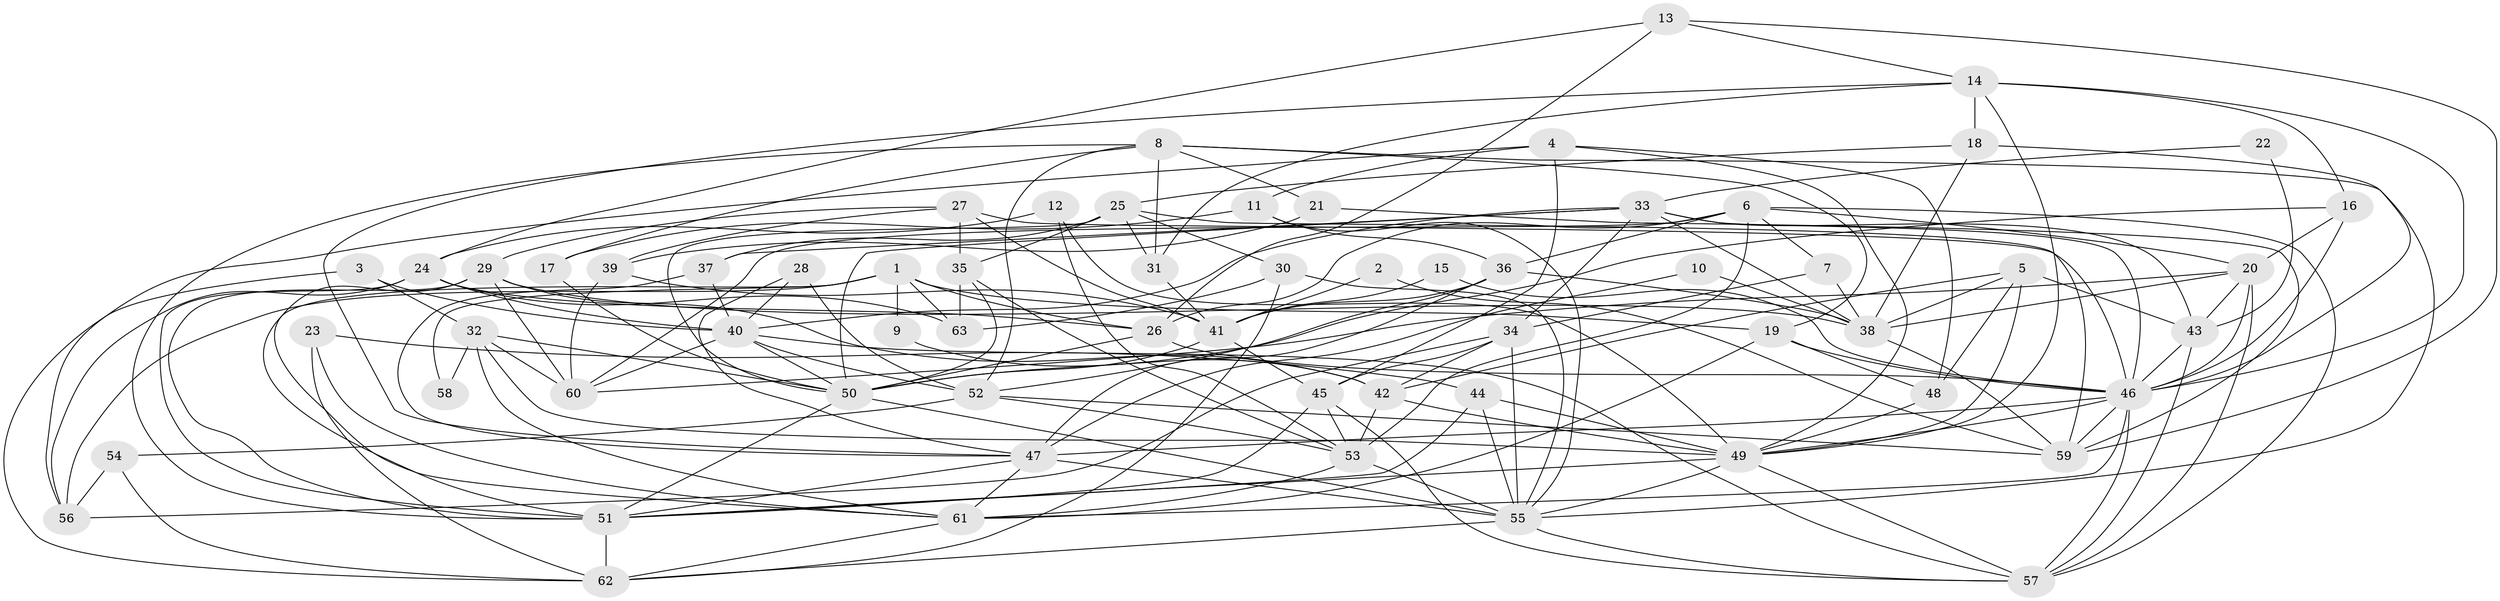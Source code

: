 // original degree distribution, {2: 0.15079365079365079, 4: 0.23015873015873015, 3: 0.2857142857142857, 7: 0.05555555555555555, 5: 0.15079365079365079, 6: 0.11904761904761904, 8: 0.007936507936507936}
// Generated by graph-tools (version 1.1) at 2025/26/03/09/25 03:26:13]
// undirected, 63 vertices, 180 edges
graph export_dot {
graph [start="1"]
  node [color=gray90,style=filled];
  1;
  2;
  3;
  4;
  5;
  6;
  7;
  8;
  9;
  10;
  11;
  12;
  13;
  14;
  15;
  16;
  17;
  18;
  19;
  20;
  21;
  22;
  23;
  24;
  25;
  26;
  27;
  28;
  29;
  30;
  31;
  32;
  33;
  34;
  35;
  36;
  37;
  38;
  39;
  40;
  41;
  42;
  43;
  44;
  45;
  46;
  47;
  48;
  49;
  50;
  51;
  52;
  53;
  54;
  55;
  56;
  57;
  58;
  59;
  60;
  61;
  62;
  63;
  1 -- 9 [weight=1.0];
  1 -- 19 [weight=1.0];
  1 -- 26 [weight=1.0];
  1 -- 51 [weight=1.0];
  1 -- 56 [weight=1.0];
  1 -- 58 [weight=1.0];
  1 -- 63 [weight=2.0];
  2 -- 41 [weight=1.0];
  2 -- 59 [weight=1.0];
  3 -- 32 [weight=1.0];
  3 -- 40 [weight=1.0];
  3 -- 62 [weight=1.0];
  4 -- 11 [weight=1.0];
  4 -- 45 [weight=1.0];
  4 -- 48 [weight=1.0];
  4 -- 49 [weight=1.0];
  4 -- 56 [weight=1.0];
  5 -- 38 [weight=1.0];
  5 -- 42 [weight=1.0];
  5 -- 43 [weight=1.0];
  5 -- 48 [weight=1.0];
  5 -- 49 [weight=1.0];
  6 -- 7 [weight=1.0];
  6 -- 20 [weight=1.0];
  6 -- 26 [weight=1.0];
  6 -- 36 [weight=1.0];
  6 -- 53 [weight=1.0];
  6 -- 57 [weight=1.0];
  6 -- 60 [weight=1.0];
  7 -- 34 [weight=1.0];
  7 -- 38 [weight=1.0];
  8 -- 17 [weight=1.0];
  8 -- 19 [weight=1.0];
  8 -- 21 [weight=1.0];
  8 -- 31 [weight=1.0];
  8 -- 51 [weight=1.0];
  8 -- 52 [weight=1.0];
  8 -- 55 [weight=1.0];
  9 -- 42 [weight=1.0];
  10 -- 38 [weight=1.0];
  10 -- 47 [weight=1.0];
  11 -- 17 [weight=1.0];
  11 -- 36 [weight=1.0];
  11 -- 55 [weight=1.0];
  12 -- 24 [weight=1.0];
  12 -- 49 [weight=1.0];
  12 -- 53 [weight=1.0];
  13 -- 14 [weight=1.0];
  13 -- 24 [weight=1.0];
  13 -- 26 [weight=1.0];
  13 -- 59 [weight=1.0];
  14 -- 16 [weight=1.0];
  14 -- 18 [weight=1.0];
  14 -- 31 [weight=1.0];
  14 -- 46 [weight=1.0];
  14 -- 47 [weight=1.0];
  14 -- 49 [weight=1.0];
  15 -- 41 [weight=1.0];
  15 -- 46 [weight=1.0];
  16 -- 20 [weight=1.0];
  16 -- 46 [weight=1.0];
  16 -- 50 [weight=1.0];
  17 -- 50 [weight=1.0];
  18 -- 25 [weight=1.0];
  18 -- 38 [weight=1.0];
  18 -- 46 [weight=1.0];
  19 -- 46 [weight=1.0];
  19 -- 48 [weight=1.0];
  19 -- 61 [weight=1.0];
  20 -- 38 [weight=1.0];
  20 -- 43 [weight=1.0];
  20 -- 46 [weight=1.0];
  20 -- 57 [weight=1.0];
  20 -- 60 [weight=1.0];
  21 -- 39 [weight=1.0];
  21 -- 59 [weight=2.0];
  22 -- 33 [weight=1.0];
  22 -- 43 [weight=1.0];
  23 -- 44 [weight=1.0];
  23 -- 61 [weight=1.0];
  23 -- 62 [weight=1.0];
  24 -- 26 [weight=1.0];
  24 -- 40 [weight=1.0];
  24 -- 51 [weight=1.0];
  24 -- 56 [weight=1.0];
  24 -- 63 [weight=1.0];
  25 -- 30 [weight=1.0];
  25 -- 31 [weight=1.0];
  25 -- 35 [weight=1.0];
  25 -- 37 [weight=1.0];
  25 -- 50 [weight=1.0];
  25 -- 59 [weight=1.0];
  26 -- 46 [weight=1.0];
  26 -- 50 [weight=1.0];
  27 -- 29 [weight=1.0];
  27 -- 35 [weight=1.0];
  27 -- 39 [weight=1.0];
  27 -- 41 [weight=1.0];
  27 -- 46 [weight=1.0];
  28 -- 40 [weight=1.0];
  28 -- 47 [weight=1.0];
  28 -- 52 [weight=2.0];
  29 -- 38 [weight=1.0];
  29 -- 42 [weight=1.0];
  29 -- 51 [weight=1.0];
  29 -- 60 [weight=1.0];
  29 -- 61 [weight=1.0];
  30 -- 55 [weight=1.0];
  30 -- 62 [weight=1.0];
  30 -- 63 [weight=1.0];
  31 -- 41 [weight=1.0];
  32 -- 49 [weight=2.0];
  32 -- 50 [weight=1.0];
  32 -- 58 [weight=1.0];
  32 -- 60 [weight=1.0];
  32 -- 61 [weight=1.0];
  33 -- 34 [weight=1.0];
  33 -- 37 [weight=1.0];
  33 -- 38 [weight=1.0];
  33 -- 40 [weight=1.0];
  33 -- 43 [weight=1.0];
  33 -- 46 [weight=1.0];
  33 -- 50 [weight=1.0];
  34 -- 42 [weight=1.0];
  34 -- 45 [weight=1.0];
  34 -- 55 [weight=1.0];
  34 -- 56 [weight=1.0];
  35 -- 50 [weight=1.0];
  35 -- 53 [weight=1.0];
  35 -- 63 [weight=1.0];
  36 -- 38 [weight=1.0];
  36 -- 41 [weight=2.0];
  36 -- 47 [weight=2.0];
  36 -- 52 [weight=1.0];
  37 -- 40 [weight=1.0];
  37 -- 47 [weight=1.0];
  38 -- 59 [weight=1.0];
  39 -- 41 [weight=1.0];
  39 -- 60 [weight=1.0];
  40 -- 50 [weight=1.0];
  40 -- 52 [weight=1.0];
  40 -- 57 [weight=1.0];
  40 -- 60 [weight=1.0];
  41 -- 45 [weight=1.0];
  41 -- 50 [weight=1.0];
  42 -- 49 [weight=1.0];
  42 -- 53 [weight=1.0];
  43 -- 46 [weight=1.0];
  43 -- 57 [weight=1.0];
  44 -- 49 [weight=1.0];
  44 -- 51 [weight=1.0];
  44 -- 55 [weight=1.0];
  45 -- 51 [weight=1.0];
  45 -- 53 [weight=1.0];
  45 -- 57 [weight=1.0];
  46 -- 47 [weight=1.0];
  46 -- 49 [weight=1.0];
  46 -- 57 [weight=1.0];
  46 -- 59 [weight=1.0];
  46 -- 61 [weight=1.0];
  47 -- 51 [weight=1.0];
  47 -- 55 [weight=1.0];
  47 -- 61 [weight=1.0];
  48 -- 49 [weight=1.0];
  49 -- 51 [weight=2.0];
  49 -- 55 [weight=1.0];
  49 -- 57 [weight=1.0];
  50 -- 51 [weight=1.0];
  50 -- 55 [weight=1.0];
  51 -- 62 [weight=1.0];
  52 -- 53 [weight=1.0];
  52 -- 54 [weight=1.0];
  52 -- 59 [weight=1.0];
  53 -- 55 [weight=1.0];
  53 -- 61 [weight=1.0];
  54 -- 56 [weight=1.0];
  54 -- 62 [weight=1.0];
  55 -- 57 [weight=1.0];
  55 -- 62 [weight=1.0];
  61 -- 62 [weight=1.0];
}
